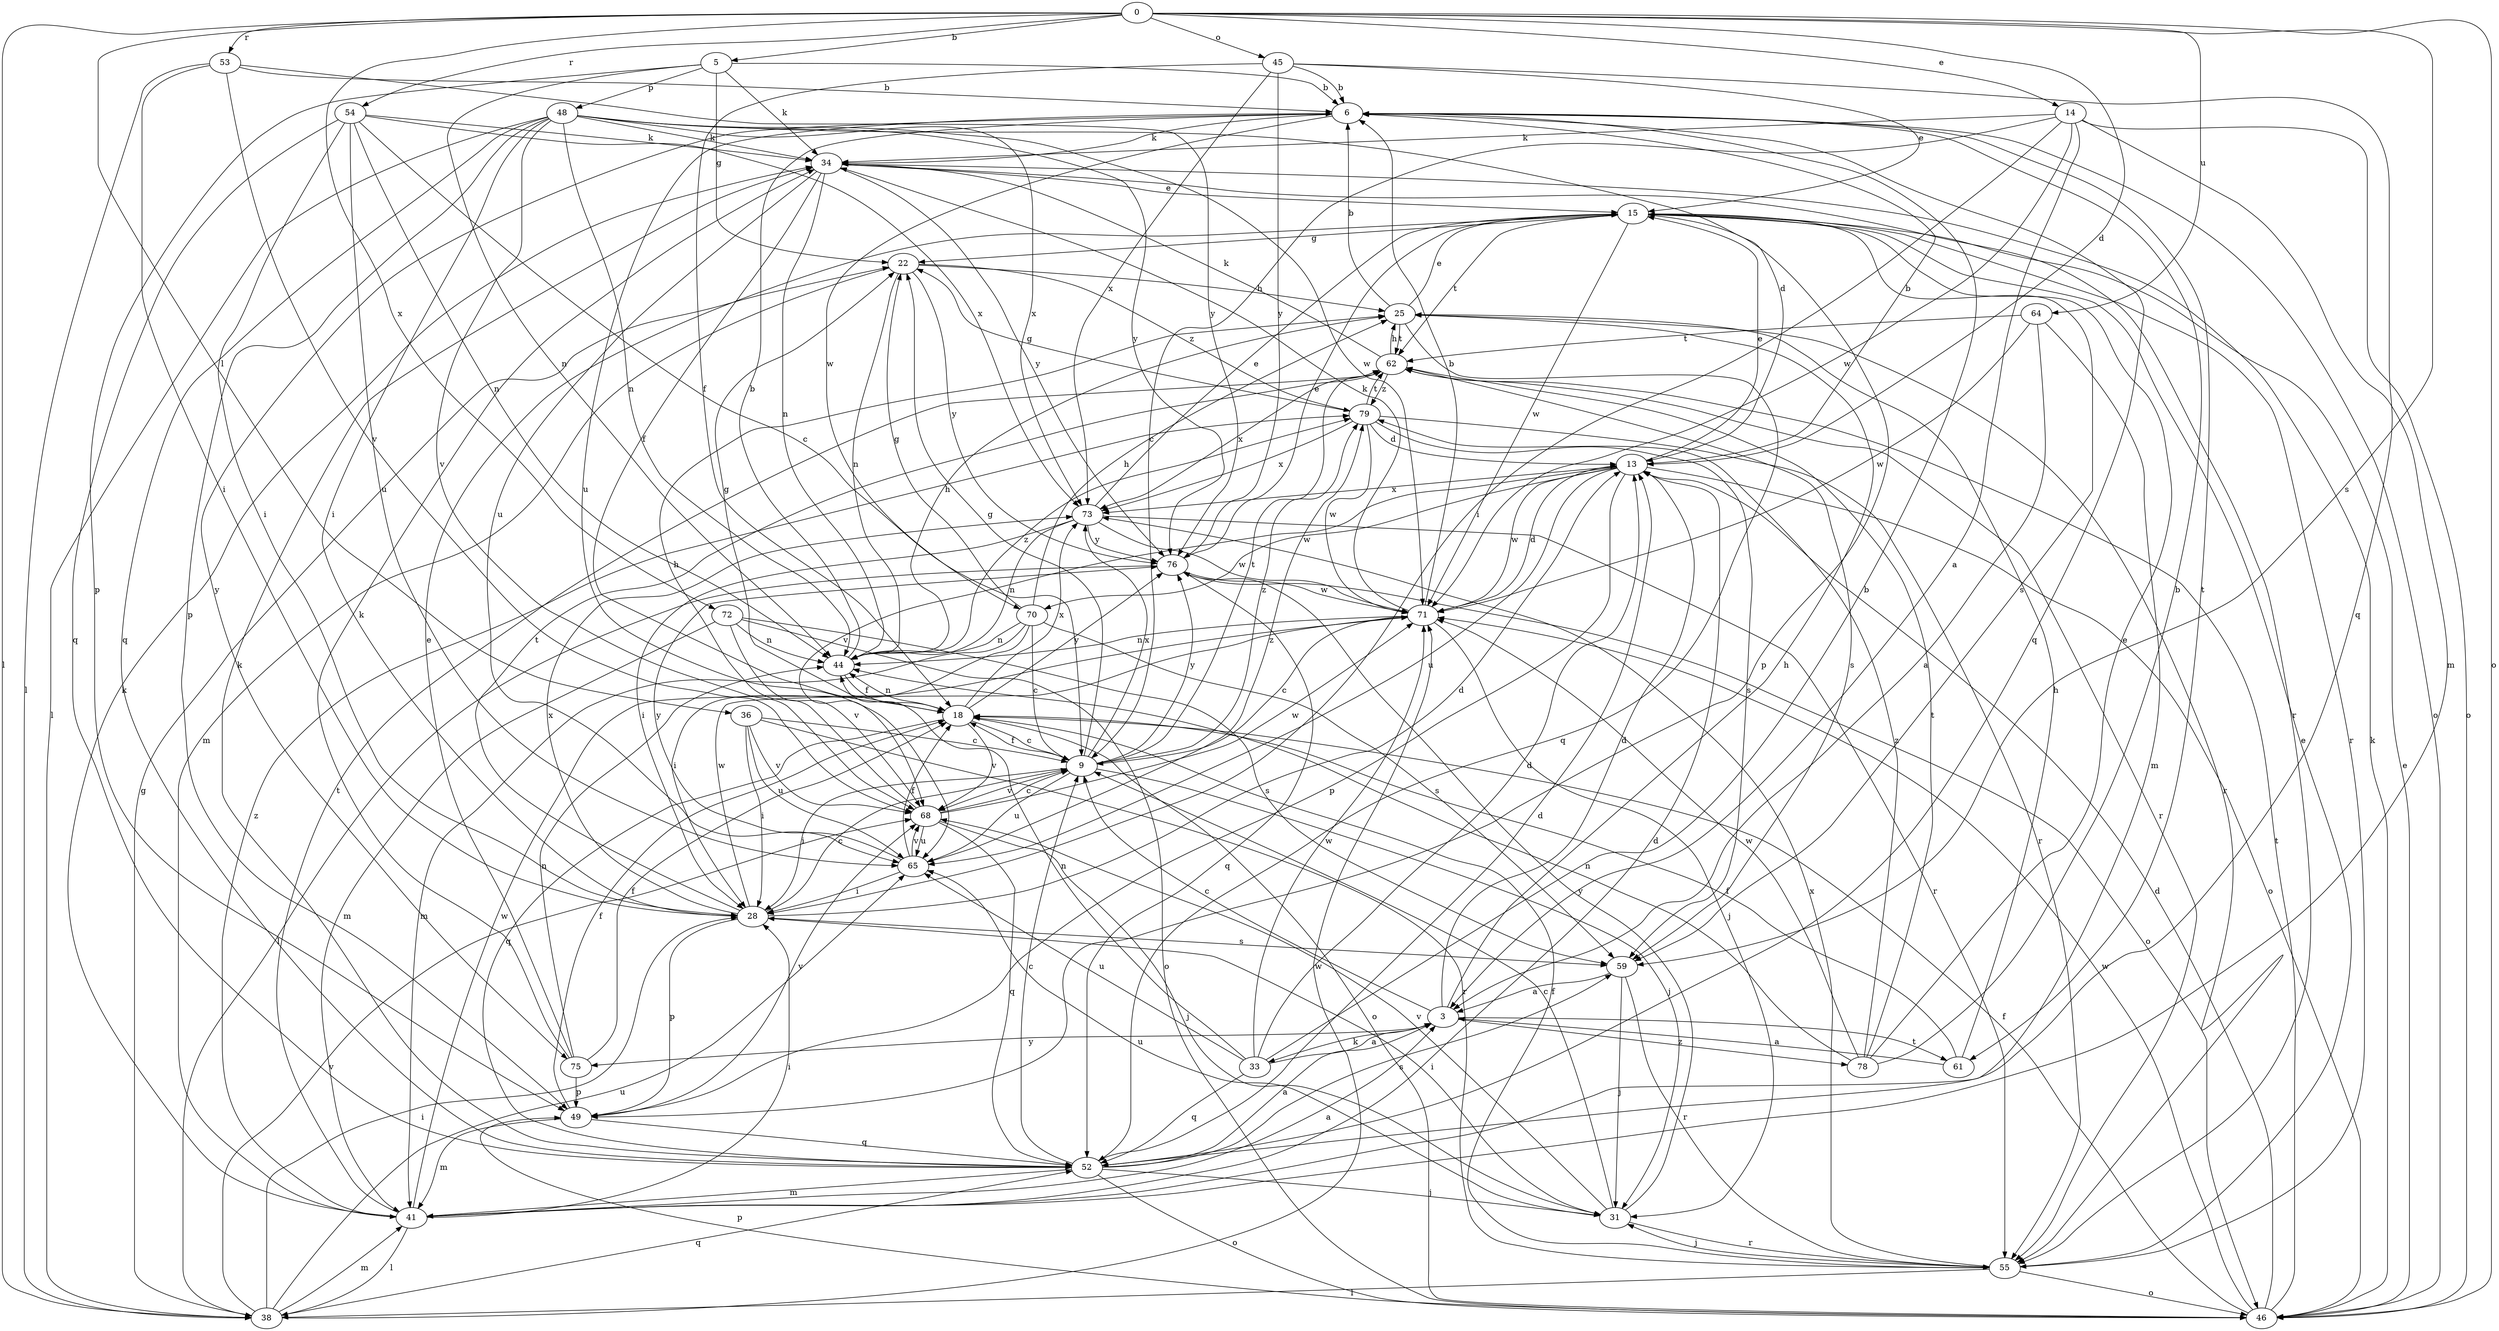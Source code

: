 strict digraph  {
0;
3;
5;
6;
9;
13;
14;
15;
18;
22;
25;
28;
31;
33;
34;
36;
38;
41;
44;
45;
46;
48;
49;
52;
53;
54;
55;
59;
61;
62;
64;
65;
68;
70;
71;
72;
73;
75;
76;
78;
79;
0 -> 5  [label=b];
0 -> 13  [label=d];
0 -> 14  [label=e];
0 -> 36  [label=l];
0 -> 38  [label=l];
0 -> 45  [label=o];
0 -> 46  [label=o];
0 -> 53  [label=r];
0 -> 54  [label=r];
0 -> 59  [label=s];
0 -> 64  [label=u];
0 -> 72  [label=x];
3 -> 9  [label=c];
3 -> 13  [label=d];
3 -> 25  [label=h];
3 -> 33  [label=k];
3 -> 61  [label=t];
3 -> 75  [label=y];
3 -> 78  [label=z];
5 -> 6  [label=b];
5 -> 22  [label=g];
5 -> 34  [label=k];
5 -> 44  [label=n];
5 -> 48  [label=p];
5 -> 49  [label=p];
6 -> 34  [label=k];
6 -> 46  [label=o];
6 -> 52  [label=q];
6 -> 61  [label=t];
6 -> 65  [label=u];
6 -> 70  [label=w];
6 -> 75  [label=y];
9 -> 18  [label=f];
9 -> 22  [label=g];
9 -> 28  [label=i];
9 -> 31  [label=j];
9 -> 62  [label=t];
9 -> 65  [label=u];
9 -> 68  [label=v];
9 -> 73  [label=x];
9 -> 76  [label=y];
9 -> 79  [label=z];
13 -> 6  [label=b];
13 -> 15  [label=e];
13 -> 46  [label=o];
13 -> 49  [label=p];
13 -> 65  [label=u];
13 -> 68  [label=v];
13 -> 70  [label=w];
13 -> 71  [label=w];
13 -> 73  [label=x];
14 -> 3  [label=a];
14 -> 9  [label=c];
14 -> 28  [label=i];
14 -> 34  [label=k];
14 -> 41  [label=m];
14 -> 46  [label=o];
14 -> 71  [label=w];
15 -> 22  [label=g];
15 -> 49  [label=p];
15 -> 55  [label=r];
15 -> 59  [label=s];
15 -> 62  [label=t];
15 -> 71  [label=w];
18 -> 9  [label=c];
18 -> 22  [label=g];
18 -> 44  [label=n];
18 -> 46  [label=o];
18 -> 52  [label=q];
18 -> 68  [label=v];
18 -> 73  [label=x];
18 -> 76  [label=y];
22 -> 25  [label=h];
22 -> 41  [label=m];
22 -> 44  [label=n];
22 -> 76  [label=y];
22 -> 79  [label=z];
25 -> 6  [label=b];
25 -> 15  [label=e];
25 -> 52  [label=q];
25 -> 55  [label=r];
25 -> 62  [label=t];
28 -> 9  [label=c];
28 -> 13  [label=d];
28 -> 49  [label=p];
28 -> 59  [label=s];
28 -> 62  [label=t];
28 -> 71  [label=w];
28 -> 73  [label=x];
31 -> 9  [label=c];
31 -> 28  [label=i];
31 -> 55  [label=r];
31 -> 65  [label=u];
31 -> 68  [label=v];
31 -> 76  [label=y];
33 -> 3  [label=a];
33 -> 6  [label=b];
33 -> 13  [label=d];
33 -> 44  [label=n];
33 -> 52  [label=q];
33 -> 65  [label=u];
33 -> 71  [label=w];
34 -> 15  [label=e];
34 -> 18  [label=f];
34 -> 44  [label=n];
34 -> 55  [label=r];
34 -> 65  [label=u];
34 -> 76  [label=y];
36 -> 9  [label=c];
36 -> 28  [label=i];
36 -> 55  [label=r];
36 -> 65  [label=u];
36 -> 68  [label=v];
38 -> 22  [label=g];
38 -> 28  [label=i];
38 -> 41  [label=m];
38 -> 52  [label=q];
38 -> 65  [label=u];
38 -> 68  [label=v];
38 -> 71  [label=w];
41 -> 3  [label=a];
41 -> 13  [label=d];
41 -> 28  [label=i];
41 -> 34  [label=k];
41 -> 38  [label=l];
41 -> 62  [label=t];
41 -> 71  [label=w];
41 -> 79  [label=z];
44 -> 6  [label=b];
44 -> 18  [label=f];
44 -> 25  [label=h];
44 -> 79  [label=z];
45 -> 6  [label=b];
45 -> 15  [label=e];
45 -> 18  [label=f];
45 -> 52  [label=q];
45 -> 73  [label=x];
45 -> 76  [label=y];
46 -> 13  [label=d];
46 -> 15  [label=e];
46 -> 18  [label=f];
46 -> 34  [label=k];
46 -> 49  [label=p];
46 -> 62  [label=t];
46 -> 71  [label=w];
48 -> 13  [label=d];
48 -> 28  [label=i];
48 -> 34  [label=k];
48 -> 38  [label=l];
48 -> 44  [label=n];
48 -> 49  [label=p];
48 -> 52  [label=q];
48 -> 68  [label=v];
48 -> 71  [label=w];
48 -> 73  [label=x];
48 -> 76  [label=y];
49 -> 18  [label=f];
49 -> 41  [label=m];
49 -> 52  [label=q];
49 -> 68  [label=v];
52 -> 3  [label=a];
52 -> 9  [label=c];
52 -> 13  [label=d];
52 -> 31  [label=j];
52 -> 34  [label=k];
52 -> 41  [label=m];
52 -> 46  [label=o];
52 -> 59  [label=s];
53 -> 6  [label=b];
53 -> 28  [label=i];
53 -> 38  [label=l];
53 -> 68  [label=v];
53 -> 76  [label=y];
54 -> 9  [label=c];
54 -> 28  [label=i];
54 -> 34  [label=k];
54 -> 44  [label=n];
54 -> 52  [label=q];
54 -> 65  [label=u];
54 -> 73  [label=x];
55 -> 15  [label=e];
55 -> 18  [label=f];
55 -> 31  [label=j];
55 -> 38  [label=l];
55 -> 46  [label=o];
55 -> 73  [label=x];
59 -> 3  [label=a];
59 -> 31  [label=j];
59 -> 55  [label=r];
61 -> 3  [label=a];
61 -> 18  [label=f];
61 -> 25  [label=h];
62 -> 25  [label=h];
62 -> 34  [label=k];
62 -> 55  [label=r];
62 -> 59  [label=s];
62 -> 73  [label=x];
62 -> 79  [label=z];
64 -> 3  [label=a];
64 -> 41  [label=m];
64 -> 62  [label=t];
64 -> 71  [label=w];
65 -> 18  [label=f];
65 -> 28  [label=i];
65 -> 68  [label=v];
65 -> 76  [label=y];
65 -> 79  [label=z];
68 -> 9  [label=c];
68 -> 25  [label=h];
68 -> 31  [label=j];
68 -> 52  [label=q];
68 -> 65  [label=u];
68 -> 71  [label=w];
70 -> 9  [label=c];
70 -> 22  [label=g];
70 -> 25  [label=h];
70 -> 28  [label=i];
70 -> 41  [label=m];
70 -> 44  [label=n];
70 -> 59  [label=s];
71 -> 6  [label=b];
71 -> 9  [label=c];
71 -> 13  [label=d];
71 -> 31  [label=j];
71 -> 34  [label=k];
71 -> 44  [label=n];
72 -> 41  [label=m];
72 -> 44  [label=n];
72 -> 46  [label=o];
72 -> 59  [label=s];
72 -> 68  [label=v];
73 -> 15  [label=e];
73 -> 28  [label=i];
73 -> 44  [label=n];
73 -> 55  [label=r];
73 -> 71  [label=w];
73 -> 76  [label=y];
75 -> 15  [label=e];
75 -> 18  [label=f];
75 -> 34  [label=k];
75 -> 44  [label=n];
75 -> 49  [label=p];
76 -> 15  [label=e];
76 -> 38  [label=l];
76 -> 46  [label=o];
76 -> 52  [label=q];
76 -> 71  [label=w];
78 -> 6  [label=b];
78 -> 15  [label=e];
78 -> 44  [label=n];
78 -> 62  [label=t];
78 -> 71  [label=w];
78 -> 79  [label=z];
79 -> 13  [label=d];
79 -> 22  [label=g];
79 -> 55  [label=r];
79 -> 59  [label=s];
79 -> 62  [label=t];
79 -> 71  [label=w];
79 -> 73  [label=x];
}
